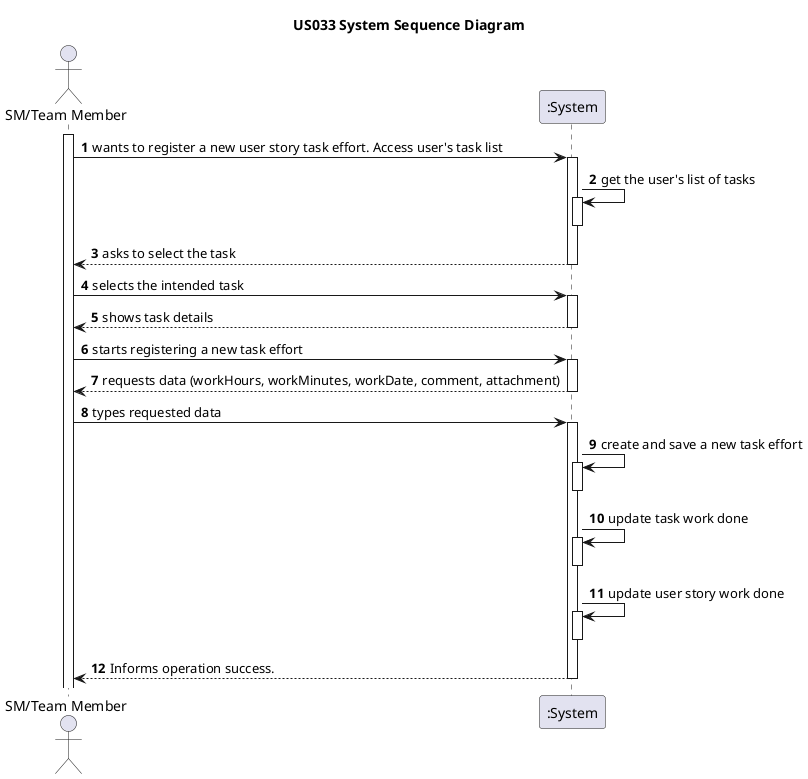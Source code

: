 @startuml
'https://plantuml.com/sequence-diagram

title US033 System Sequence Diagram

autoactivate on
autonumber

actor "SM/Team Member" as User
participant ":System" as System

activate User

User -> System: wants to register a new user story task effort. Access user's task list
System->System: get the user's list of tasks
deactivate System
System-->User: asks to select the task

User -> System: selects the intended task
System-->User: shows task details
User->System : starts registering a new task effort
System-->User: requests data (workHours, workMinutes, workDate, comment, attachment)
User -> System: types requested data
System->System: create and save a new task effort
deactivate System
System->System: update task work done
deactivate System
System->System: update user story work done
deactivate System
System-->User : Informs operation success.
@enduml